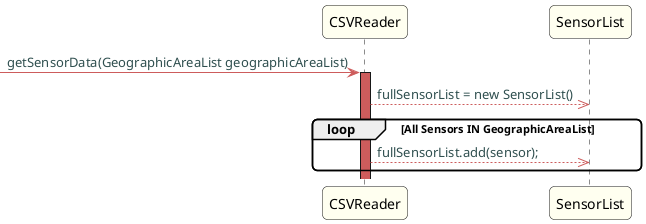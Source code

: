 @startuml

skinparam titleBorderRoundCorner 10
skinparam titleBorderThickness 3
skinparam titleBorderColor indianred
skinparam titleBackgroundColor ivory
skinparam FontName quicksand

skinparam actor {
 	BorderColor indianred
 	}

 skinparam sequence {
 	LifeLineBackgroundColor indianred
 	ParticipantBackgroundColor ivory
 }

 skinparam roundcorner 10

 skinparam component {
   arrowThickness 1
   ArrowFontName Verdana
   ArrowColor indianred
   ArrowFontColor darkslategrey
 }



-> CSVReader: getSensorData(GeographicAreaList geographicAreaList)
activate CSVReader
CSVReader -->> SensorList: fullSensorList = new SensorList()

loop All Sensors IN GeographicAreaList


CSVReader -->> SensorList: fullSensorList.add(sensor);
end



@enduml
